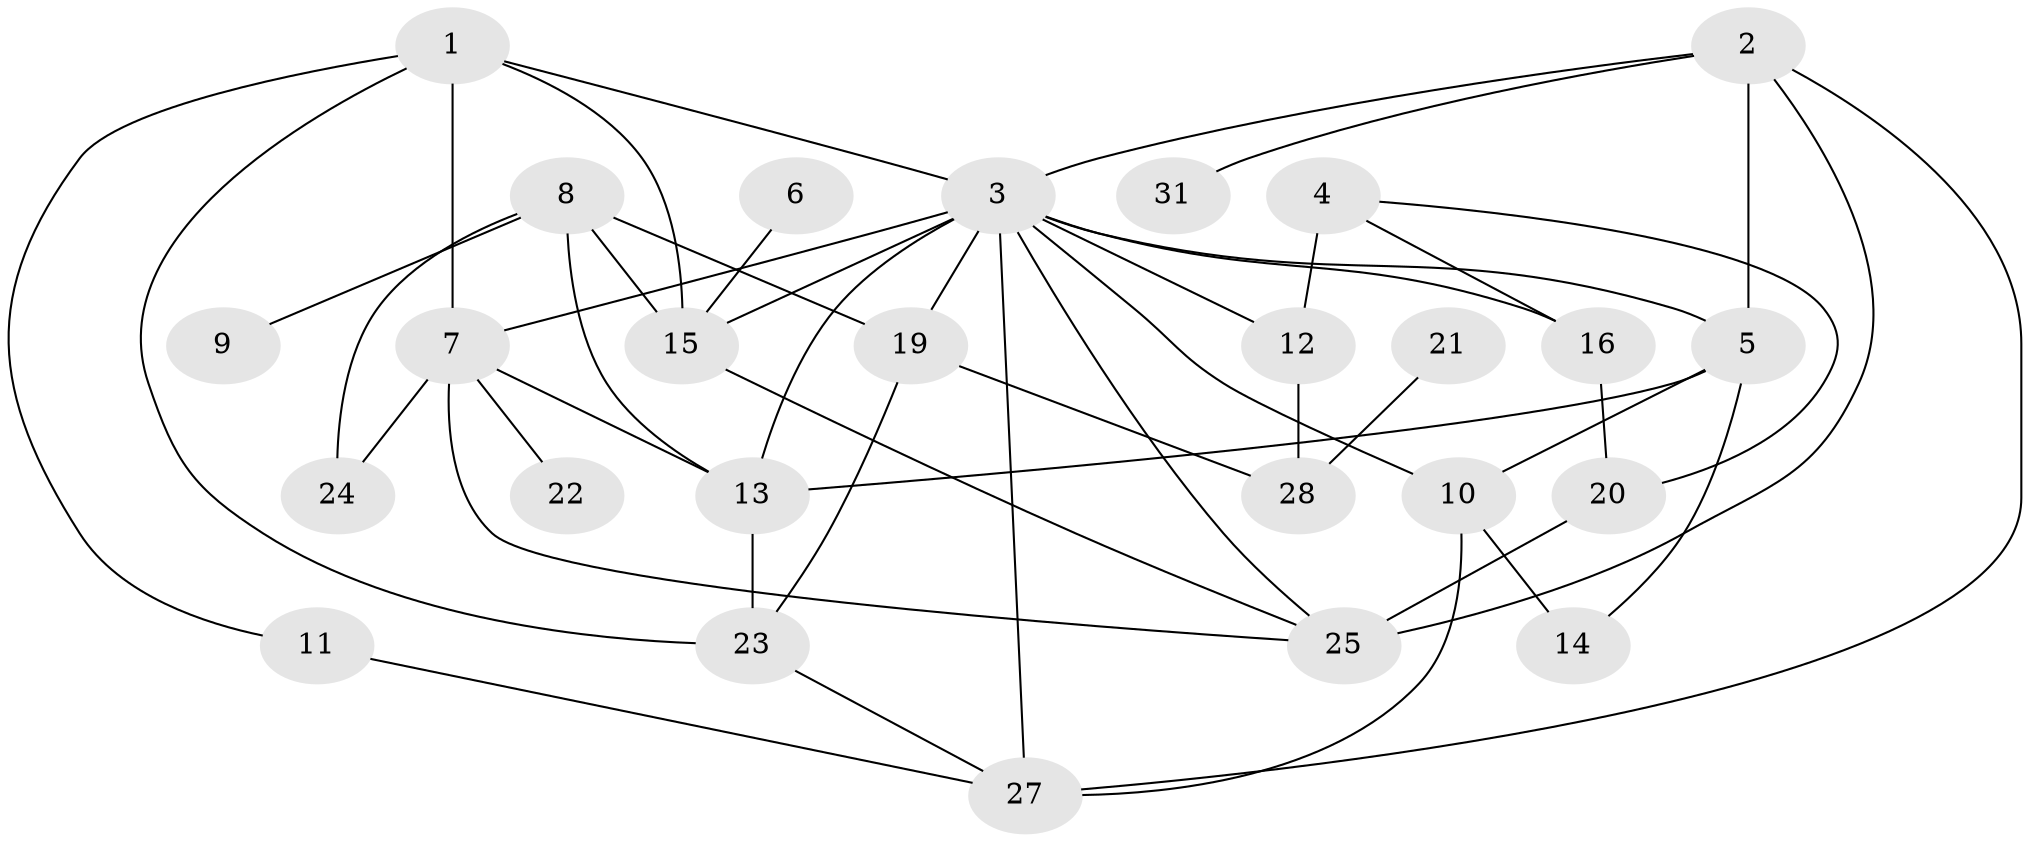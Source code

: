 // original degree distribution, {5: 0.15789473684210525, 3: 0.21052631578947367, 6: 0.039473684210526314, 4: 0.14473684210526316, 1: 0.18421052631578946, 2: 0.21052631578947367, 0: 0.05263157894736842}
// Generated by graph-tools (version 1.1) at 2025/48/03/04/25 22:48:25]
// undirected, 26 vertices, 48 edges
graph export_dot {
  node [color=gray90,style=filled];
  1;
  2;
  3;
  4;
  5;
  6;
  7;
  8;
  9;
  10;
  11;
  12;
  13;
  14;
  15;
  16;
  19;
  20;
  21;
  22;
  23;
  24;
  25;
  27;
  28;
  31;
  1 -- 3 [weight=1.0];
  1 -- 7 [weight=1.0];
  1 -- 11 [weight=1.0];
  1 -- 15 [weight=1.0];
  1 -- 23 [weight=1.0];
  2 -- 3 [weight=2.0];
  2 -- 5 [weight=1.0];
  2 -- 25 [weight=2.0];
  2 -- 27 [weight=1.0];
  2 -- 31 [weight=1.0];
  3 -- 5 [weight=1.0];
  3 -- 7 [weight=1.0];
  3 -- 10 [weight=1.0];
  3 -- 12 [weight=1.0];
  3 -- 13 [weight=4.0];
  3 -- 15 [weight=1.0];
  3 -- 16 [weight=2.0];
  3 -- 19 [weight=2.0];
  3 -- 25 [weight=1.0];
  3 -- 27 [weight=1.0];
  4 -- 12 [weight=3.0];
  4 -- 16 [weight=1.0];
  4 -- 20 [weight=1.0];
  5 -- 10 [weight=2.0];
  5 -- 13 [weight=1.0];
  5 -- 14 [weight=1.0];
  6 -- 15 [weight=1.0];
  7 -- 13 [weight=1.0];
  7 -- 22 [weight=2.0];
  7 -- 24 [weight=1.0];
  7 -- 25 [weight=1.0];
  8 -- 9 [weight=1.0];
  8 -- 13 [weight=1.0];
  8 -- 15 [weight=1.0];
  8 -- 19 [weight=1.0];
  8 -- 24 [weight=1.0];
  10 -- 14 [weight=2.0];
  10 -- 27 [weight=1.0];
  11 -- 27 [weight=1.0];
  12 -- 28 [weight=1.0];
  13 -- 23 [weight=2.0];
  15 -- 25 [weight=1.0];
  16 -- 20 [weight=1.0];
  19 -- 23 [weight=1.0];
  19 -- 28 [weight=1.0];
  20 -- 25 [weight=3.0];
  21 -- 28 [weight=1.0];
  23 -- 27 [weight=1.0];
}
